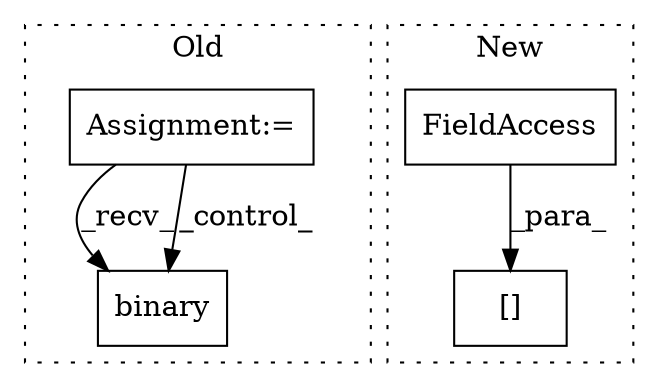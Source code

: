digraph G {
subgraph cluster0 {
1 [label="binary" a="32" s="9254" l="8" shape="box"];
4 [label="Assignment:=" a="7" s="9087" l="1" shape="box"];
label = "Old";
style="dotted";
}
subgraph cluster1 {
2 [label="[]" a="2" s="11055,11087" l="18,1" shape="box"];
3 [label="FieldAccess" a="22" s="11073" l="14" shape="box"];
label = "New";
style="dotted";
}
3 -> 2 [label="_para_"];
4 -> 1 [label="_recv_"];
4 -> 1 [label="_control_"];
}